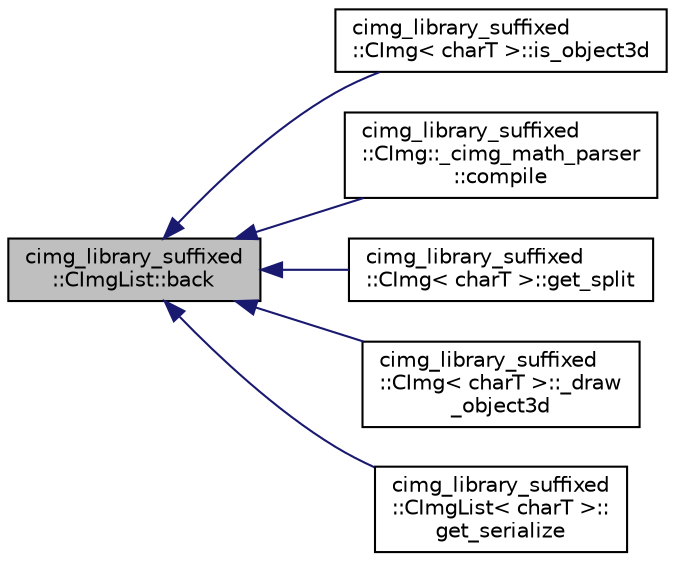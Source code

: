digraph "cimg_library_suffixed::CImgList::back"
{
  edge [fontname="Helvetica",fontsize="10",labelfontname="Helvetica",labelfontsize="10"];
  node [fontname="Helvetica",fontsize="10",shape=record];
  rankdir="LR";
  Node214 [label="cimg_library_suffixed\l::CImgList::back",height=0.2,width=0.4,color="black", fillcolor="grey75", style="filled", fontcolor="black"];
  Node214 -> Node215 [dir="back",color="midnightblue",fontsize="10",style="solid",fontname="Helvetica"];
  Node215 [label="cimg_library_suffixed\l::CImg\< charT \>::is_object3d",height=0.2,width=0.4,color="black", fillcolor="white", style="filled",URL="$structcimg__library__suffixed_1_1_c_img.html#a392ffecee94a53ac977d05d2940afff2",tooltip="Test if the set {*this,primitives,colors,opacities} defines a valid 3d object. "];
  Node214 -> Node216 [dir="back",color="midnightblue",fontsize="10",style="solid",fontname="Helvetica"];
  Node216 [label="cimg_library_suffixed\l::CImg::_cimg_math_parser\l::compile",height=0.2,width=0.4,color="black", fillcolor="white", style="filled",URL="$structcimg__library__suffixed_1_1_c_img_1_1__cimg__math__parser.html#a318c44c5d1f4f0114355f37ace87a4ae"];
  Node214 -> Node217 [dir="back",color="midnightblue",fontsize="10",style="solid",fontname="Helvetica"];
  Node217 [label="cimg_library_suffixed\l::CImg\< charT \>::get_split",height=0.2,width=0.4,color="black", fillcolor="white", style="filled",URL="$structcimg__library__suffixed_1_1_c_img.html#acae5385f7b2692787b1c50fa1663e587",tooltip="Split image into a list along specified axis. "];
  Node214 -> Node218 [dir="back",color="midnightblue",fontsize="10",style="solid",fontname="Helvetica"];
  Node218 [label="cimg_library_suffixed\l::CImg\< charT \>::_draw\l_object3d",height=0.2,width=0.4,color="black", fillcolor="white", style="filled",URL="$structcimg__library__suffixed_1_1_c_img.html#a6dba86c8049ae141ffc9936b2eaf5c5c"];
  Node214 -> Node219 [dir="back",color="midnightblue",fontsize="10",style="solid",fontname="Helvetica"];
  Node219 [label="cimg_library_suffixed\l::CImgList\< charT \>::\lget_serialize",height=0.2,width=0.4,color="black", fillcolor="white", style="filled",URL="$structcimg__library__suffixed_1_1_c_img_list.html#a6ef5394483360f2220873d2b8b856789",tooltip="Serialize a CImgList<T> instance into a raw CImg<unsigned char> buffer. "];
}
